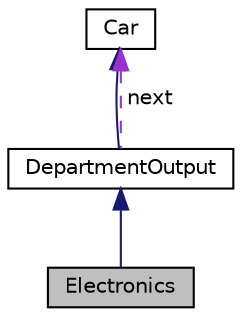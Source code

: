 digraph "Electronics"
{
  edge [fontname="Helvetica",fontsize="10",labelfontname="Helvetica",labelfontsize="10"];
  node [fontname="Helvetica",fontsize="10",shape=record];
  Node3 [label="Electronics",height=0.2,width=0.4,color="black", fillcolor="grey75", style="filled", fontcolor="black"];
  Node4 -> Node3 [dir="back",color="midnightblue",fontsize="10",style="solid"];
  Node4 [label="DepartmentOutput",height=0.2,width=0.4,color="black", fillcolor="white", style="filled",URL="$classDepartmentOutput.html"];
  Node5 -> Node4 [dir="back",color="midnightblue",fontsize="10",style="solid"];
  Node5 [label="Car",height=0.2,width=0.4,color="black", fillcolor="white", style="filled",URL="$classCar.html"];
  Node5 -> Node4 [dir="back",color="darkorchid3",fontsize="10",style="dashed",label=" next" ];
}
